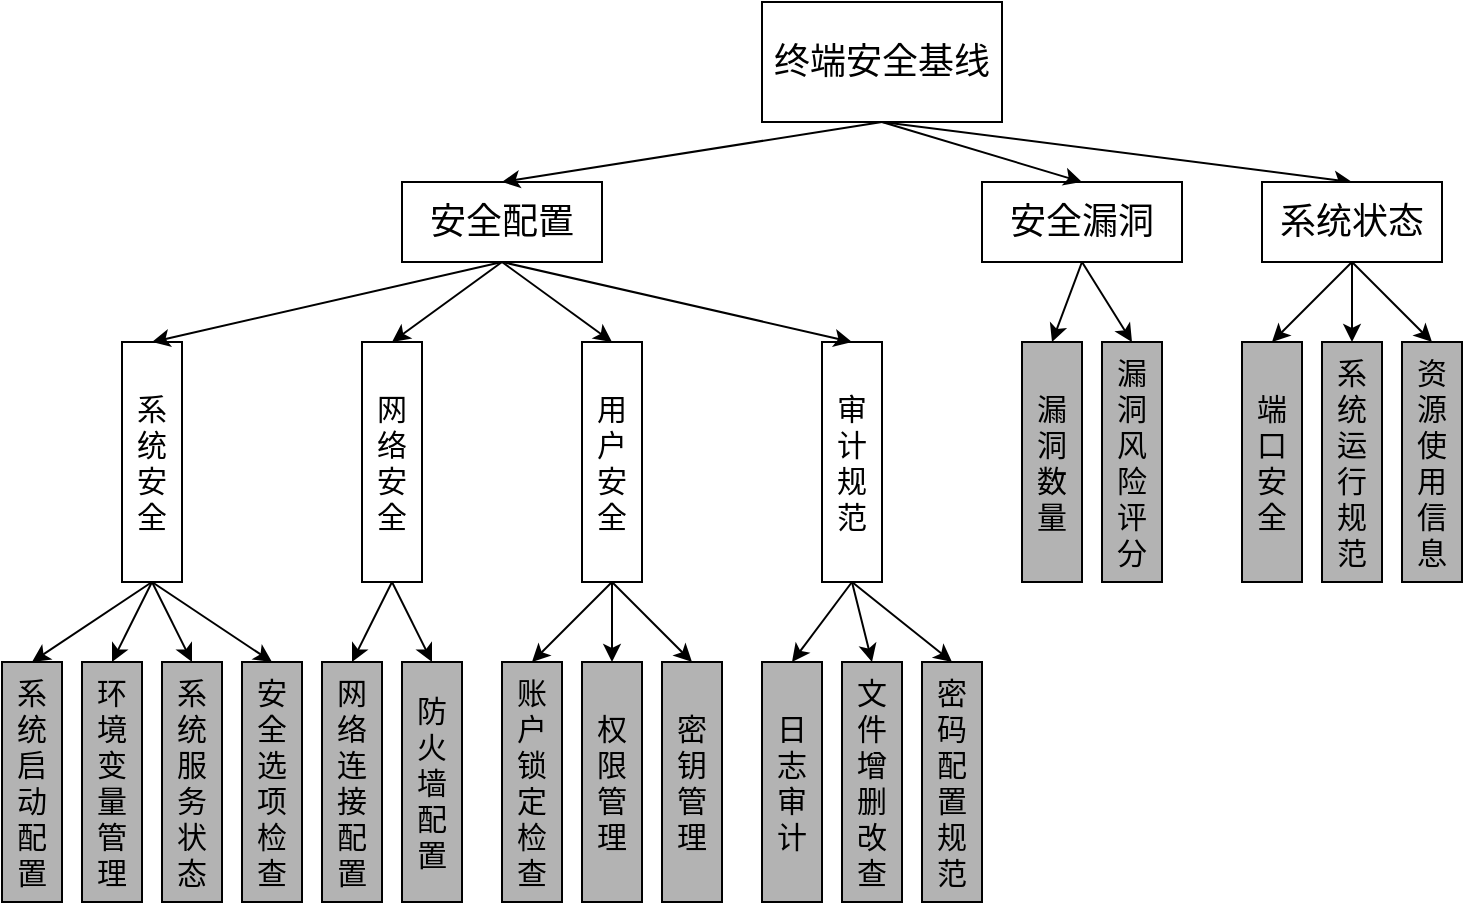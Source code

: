 <mxfile version="23.1.5" type="github">
  <diagram name="第 1 页" id="7WLCvFdmRQFA8rgle5X_">
    <mxGraphModel dx="2022" dy="615" grid="1" gridSize="10" guides="0" tooltips="1" connect="1" arrows="1" fold="1" page="1" pageScale="1" pageWidth="827" pageHeight="1169" math="0" shadow="0">
      <root>
        <mxCell id="0" />
        <mxCell id="1" parent="0" />
        <mxCell id="Bz-Tla62J7vwKGJRI7EW-1" value="&lt;font style=&quot;font-size: 18px;&quot;&gt;终端安全基线&lt;/font&gt;" style="rounded=0;whiteSpace=wrap;html=1;" parent="1" vertex="1">
          <mxGeometry x="330" y="230" width="120" height="60" as="geometry" />
        </mxCell>
        <mxCell id="Bz-Tla62J7vwKGJRI7EW-2" value="&lt;font style=&quot;font-size: 18px;&quot;&gt;安全配置&lt;/font&gt;" style="rounded=0;whiteSpace=wrap;html=1;" parent="1" vertex="1">
          <mxGeometry x="150" y="320" width="100" height="40" as="geometry" />
        </mxCell>
        <mxCell id="Bz-Tla62J7vwKGJRI7EW-3" value="&lt;font style=&quot;font-size: 18px;&quot;&gt;安全漏洞&lt;/font&gt;" style="rounded=0;whiteSpace=wrap;html=1;" parent="1" vertex="1">
          <mxGeometry x="440" y="320" width="100" height="40" as="geometry" />
        </mxCell>
        <mxCell id="Bz-Tla62J7vwKGJRI7EW-5" value="" style="endArrow=classic;html=1;rounded=0;exitX=0.5;exitY=1;exitDx=0;exitDy=0;entryX=0.5;entryY=0;entryDx=0;entryDy=0;" parent="1" source="Bz-Tla62J7vwKGJRI7EW-1" target="Bz-Tla62J7vwKGJRI7EW-2" edge="1">
          <mxGeometry width="50" height="50" relative="1" as="geometry">
            <mxPoint x="-130" y="480" as="sourcePoint" />
            <mxPoint x="-80" y="430" as="targetPoint" />
          </mxGeometry>
        </mxCell>
        <mxCell id="Bz-Tla62J7vwKGJRI7EW-6" value="" style="endArrow=classic;html=1;rounded=0;exitX=0.5;exitY=1;exitDx=0;exitDy=0;entryX=0.5;entryY=0;entryDx=0;entryDy=0;" parent="1" source="Bz-Tla62J7vwKGJRI7EW-1" target="Bz-Tla62J7vwKGJRI7EW-3" edge="1">
          <mxGeometry width="50" height="50" relative="1" as="geometry">
            <mxPoint x="-100" y="490" as="sourcePoint" />
            <mxPoint x="-50" y="440" as="targetPoint" />
          </mxGeometry>
        </mxCell>
        <mxCell id="Bz-Tla62J7vwKGJRI7EW-7" value="" style="endArrow=classic;html=1;rounded=0;exitX=0.5;exitY=1;exitDx=0;exitDy=0;entryX=0.5;entryY=0;entryDx=0;entryDy=0;" parent="1" source="Bz-Tla62J7vwKGJRI7EW-1" target="Bz-Tla62J7vwKGJRI7EW-8" edge="1">
          <mxGeometry width="50" height="50" relative="1" as="geometry">
            <mxPoint x="-60" y="480" as="sourcePoint" />
            <mxPoint x="560" y="360" as="targetPoint" />
          </mxGeometry>
        </mxCell>
        <mxCell id="Bz-Tla62J7vwKGJRI7EW-8" value="&lt;font style=&quot;font-size: 18px;&quot;&gt;系统状态&lt;/font&gt;" style="rounded=0;whiteSpace=wrap;html=1;" parent="1" vertex="1">
          <mxGeometry x="580" y="320" width="90" height="40" as="geometry" />
        </mxCell>
        <mxCell id="Bz-Tla62J7vwKGJRI7EW-9" value="&lt;font style=&quot;font-size: 15px;&quot;&gt;系统安全&lt;/font&gt;" style="rounded=0;whiteSpace=wrap;html=1;" parent="1" vertex="1">
          <mxGeometry x="10" y="400" width="30" height="120" as="geometry" />
        </mxCell>
        <mxCell id="Bz-Tla62J7vwKGJRI7EW-11" value="&lt;font style=&quot;font-size: 15px;&quot;&gt;网络安全&lt;/font&gt;" style="rounded=0;whiteSpace=wrap;html=1;" parent="1" vertex="1">
          <mxGeometry x="130" y="400" width="30" height="120" as="geometry" />
        </mxCell>
        <mxCell id="Bz-Tla62J7vwKGJRI7EW-12" value="&lt;font style=&quot;font-size: 15px;&quot;&gt;端口安全&lt;/font&gt;" style="rounded=0;whiteSpace=wrap;html=1;fillColor=#B3B3B3;" parent="1" vertex="1">
          <mxGeometry x="570" y="400" width="30" height="120" as="geometry" />
        </mxCell>
        <mxCell id="Bz-Tla62J7vwKGJRI7EW-13" value="&lt;font style=&quot;font-size: 15px;&quot;&gt;漏洞数量&lt;/font&gt;" style="rounded=0;whiteSpace=wrap;html=1;fillColor=#B3B3B3;" parent="1" vertex="1">
          <mxGeometry x="460" y="400" width="30" height="120" as="geometry" />
        </mxCell>
        <mxCell id="Bz-Tla62J7vwKGJRI7EW-14" value="&lt;span style=&quot;font-size: 15px;&quot;&gt;漏洞风险评分&lt;/span&gt;" style="rounded=0;whiteSpace=wrap;html=1;fillColor=#B3B3B3;" parent="1" vertex="1">
          <mxGeometry x="500" y="400" width="30" height="120" as="geometry" />
        </mxCell>
        <mxCell id="Bz-Tla62J7vwKGJRI7EW-15" value="&lt;font style=&quot;font-size: 15px;&quot;&gt;用户安全&lt;/font&gt;" style="rounded=0;whiteSpace=wrap;html=1;" parent="1" vertex="1">
          <mxGeometry x="240" y="400" width="30" height="120" as="geometry" />
        </mxCell>
        <mxCell id="Bz-Tla62J7vwKGJRI7EW-16" value="&lt;font style=&quot;font-size: 15px;&quot;&gt;系统运行规范&lt;/font&gt;" style="rounded=0;whiteSpace=wrap;html=1;fillColor=#B3B3B3;" parent="1" vertex="1">
          <mxGeometry x="610" y="400" width="30" height="120" as="geometry" />
        </mxCell>
        <mxCell id="Bz-Tla62J7vwKGJRI7EW-17" value="&lt;span style=&quot;font-size: 15px;&quot;&gt;审计规范&lt;/span&gt;" style="rounded=0;whiteSpace=wrap;html=1;fillColor=#FFFFFF;" parent="1" vertex="1">
          <mxGeometry x="360" y="400" width="30" height="120" as="geometry" />
        </mxCell>
        <mxCell id="Bz-Tla62J7vwKGJRI7EW-19" value="&lt;font style=&quot;font-size: 15px;&quot;&gt;系统启动配置&lt;/font&gt;" style="rounded=0;whiteSpace=wrap;html=1;fillColor=#B3B3B3;" parent="1" vertex="1">
          <mxGeometry x="-50" y="560" width="30" height="120" as="geometry" />
        </mxCell>
        <mxCell id="Bz-Tla62J7vwKGJRI7EW-21" value="" style="endArrow=classic;html=1;rounded=0;exitX=0.5;exitY=1;exitDx=0;exitDy=0;entryX=0.5;entryY=0;entryDx=0;entryDy=0;" parent="1" source="Bz-Tla62J7vwKGJRI7EW-2" target="Bz-Tla62J7vwKGJRI7EW-9" edge="1">
          <mxGeometry width="50" height="50" relative="1" as="geometry">
            <mxPoint x="-240" y="490" as="sourcePoint" />
            <mxPoint x="-190" y="440" as="targetPoint" />
          </mxGeometry>
        </mxCell>
        <mxCell id="Bz-Tla62J7vwKGJRI7EW-25" value="" style="endArrow=classic;html=1;rounded=0;exitX=0.5;exitY=1;exitDx=0;exitDy=0;entryX=0.5;entryY=0;entryDx=0;entryDy=0;" parent="1" source="Bz-Tla62J7vwKGJRI7EW-2" target="Bz-Tla62J7vwKGJRI7EW-11" edge="1">
          <mxGeometry width="50" height="50" relative="1" as="geometry">
            <mxPoint x="-230" y="520" as="sourcePoint" />
            <mxPoint x="-180" y="470" as="targetPoint" />
          </mxGeometry>
        </mxCell>
        <mxCell id="Bz-Tla62J7vwKGJRI7EW-26" value="" style="endArrow=classic;html=1;rounded=0;exitX=0.5;exitY=1;exitDx=0;exitDy=0;entryX=0.5;entryY=0;entryDx=0;entryDy=0;" parent="1" source="Bz-Tla62J7vwKGJRI7EW-2" target="Bz-Tla62J7vwKGJRI7EW-15" edge="1">
          <mxGeometry width="50" height="50" relative="1" as="geometry">
            <mxPoint x="-220" y="530" as="sourcePoint" />
            <mxPoint x="-170" y="480" as="targetPoint" />
          </mxGeometry>
        </mxCell>
        <mxCell id="Bz-Tla62J7vwKGJRI7EW-27" value="" style="endArrow=classic;html=1;rounded=0;exitX=0.5;exitY=1;exitDx=0;exitDy=0;entryX=0.5;entryY=0;entryDx=0;entryDy=0;" parent="1" source="Bz-Tla62J7vwKGJRI7EW-2" target="Bz-Tla62J7vwKGJRI7EW-17" edge="1">
          <mxGeometry width="50" height="50" relative="1" as="geometry">
            <mxPoint x="-130" y="520" as="sourcePoint" />
            <mxPoint x="-80" y="470" as="targetPoint" />
          </mxGeometry>
        </mxCell>
        <mxCell id="Bz-Tla62J7vwKGJRI7EW-28" value="" style="endArrow=classic;html=1;rounded=0;exitX=0.5;exitY=1;exitDx=0;exitDy=0;entryX=0.5;entryY=0;entryDx=0;entryDy=0;" parent="1" source="Bz-Tla62J7vwKGJRI7EW-3" target="Bz-Tla62J7vwKGJRI7EW-13" edge="1">
          <mxGeometry width="50" height="50" relative="1" as="geometry">
            <mxPoint x="-140" y="510" as="sourcePoint" />
            <mxPoint x="-90" y="460" as="targetPoint" />
          </mxGeometry>
        </mxCell>
        <mxCell id="Bz-Tla62J7vwKGJRI7EW-29" value="" style="endArrow=classic;html=1;rounded=0;exitX=0.5;exitY=1;exitDx=0;exitDy=0;entryX=0.5;entryY=0;entryDx=0;entryDy=0;" parent="1" source="Bz-Tla62J7vwKGJRI7EW-3" target="Bz-Tla62J7vwKGJRI7EW-14" edge="1">
          <mxGeometry width="50" height="50" relative="1" as="geometry">
            <mxPoint x="-120" y="550" as="sourcePoint" />
            <mxPoint x="-70" y="500" as="targetPoint" />
          </mxGeometry>
        </mxCell>
        <mxCell id="Bz-Tla62J7vwKGJRI7EW-30" value="" style="endArrow=classic;html=1;rounded=0;exitX=0.5;exitY=1;exitDx=0;exitDy=0;entryX=0.5;entryY=0;entryDx=0;entryDy=0;" parent="1" source="Bz-Tla62J7vwKGJRI7EW-8" target="Bz-Tla62J7vwKGJRI7EW-12" edge="1">
          <mxGeometry width="50" height="50" relative="1" as="geometry">
            <mxPoint x="-170" y="550" as="sourcePoint" />
            <mxPoint x="-120" y="500" as="targetPoint" />
          </mxGeometry>
        </mxCell>
        <mxCell id="Bz-Tla62J7vwKGJRI7EW-31" value="" style="endArrow=classic;html=1;rounded=0;exitX=0.5;exitY=1;exitDx=0;exitDy=0;entryX=0.5;entryY=0;entryDx=0;entryDy=0;" parent="1" source="Bz-Tla62J7vwKGJRI7EW-8" target="Bz-Tla62J7vwKGJRI7EW-16" edge="1">
          <mxGeometry width="50" height="50" relative="1" as="geometry">
            <mxPoint x="-160" y="560" as="sourcePoint" />
            <mxPoint x="-110" y="510" as="targetPoint" />
          </mxGeometry>
        </mxCell>
        <mxCell id="Bz-Tla62J7vwKGJRI7EW-32" value="&lt;font style=&quot;font-size: 15px;&quot;&gt;环境变量管理&lt;/font&gt;" style="rounded=0;whiteSpace=wrap;html=1;fillColor=#B3B3B3;" parent="1" vertex="1">
          <mxGeometry x="-10" y="560" width="30" height="120" as="geometry" />
        </mxCell>
        <mxCell id="Bz-Tla62J7vwKGJRI7EW-33" value="&lt;font style=&quot;font-size: 15px;&quot;&gt;账户锁定检查&lt;/font&gt;" style="rounded=0;whiteSpace=wrap;html=1;fillColor=#B3B3B3;" parent="1" vertex="1">
          <mxGeometry x="200" y="560" width="30" height="120" as="geometry" />
        </mxCell>
        <mxCell id="Bz-Tla62J7vwKGJRI7EW-34" value="&lt;font style=&quot;font-size: 15px;&quot;&gt;权限管理&lt;/font&gt;" style="rounded=0;whiteSpace=wrap;html=1;fillColor=#B3B3B3;" parent="1" vertex="1">
          <mxGeometry x="240" y="560" width="30" height="120" as="geometry" />
        </mxCell>
        <mxCell id="Bz-Tla62J7vwKGJRI7EW-35" value="&lt;font style=&quot;font-size: 15px;&quot;&gt;网络连&lt;br&gt;接配置&lt;/font&gt;" style="rounded=0;whiteSpace=wrap;html=1;fillColor=#B3B3B3;" parent="1" vertex="1">
          <mxGeometry x="110" y="560" width="30" height="120" as="geometry" />
        </mxCell>
        <mxCell id="Bz-Tla62J7vwKGJRI7EW-36" value="&lt;font style=&quot;font-size: 15px;&quot;&gt;系统服务状态&lt;/font&gt;" style="rounded=0;whiteSpace=wrap;html=1;fillColor=#B3B3B3;" parent="1" vertex="1">
          <mxGeometry x="30" y="560" width="30" height="120" as="geometry" />
        </mxCell>
        <mxCell id="Bz-Tla62J7vwKGJRI7EW-37" value="&lt;span style=&quot;font-size: 15px;&quot;&gt;防火墙配置&lt;/span&gt;" style="rounded=0;whiteSpace=wrap;html=1;fillColor=#B3B3B3;" parent="1" vertex="1">
          <mxGeometry x="150" y="560" width="30" height="120" as="geometry" />
        </mxCell>
        <mxCell id="Bz-Tla62J7vwKGJRI7EW-38" value="&lt;font style=&quot;font-size: 15px;&quot;&gt;密钥管理&lt;/font&gt;" style="rounded=0;whiteSpace=wrap;html=1;fillColor=#B3B3B3;" parent="1" vertex="1">
          <mxGeometry x="280" y="560" width="30" height="120" as="geometry" />
        </mxCell>
        <mxCell id="Bz-Tla62J7vwKGJRI7EW-43" value="" style="endArrow=classic;html=1;rounded=0;exitX=0.5;exitY=1;exitDx=0;exitDy=0;entryX=0.5;entryY=0;entryDx=0;entryDy=0;" parent="1" source="Bz-Tla62J7vwKGJRI7EW-9" target="Bz-Tla62J7vwKGJRI7EW-19" edge="1">
          <mxGeometry width="50" height="50" relative="1" as="geometry">
            <mxPoint x="-230" y="520" as="sourcePoint" />
            <mxPoint x="-180" y="470" as="targetPoint" />
          </mxGeometry>
        </mxCell>
        <mxCell id="Bz-Tla62J7vwKGJRI7EW-44" value="" style="endArrow=classic;html=1;rounded=0;exitX=0.5;exitY=1;exitDx=0;exitDy=0;entryX=0.5;entryY=0;entryDx=0;entryDy=0;" parent="1" source="Bz-Tla62J7vwKGJRI7EW-9" target="Bz-Tla62J7vwKGJRI7EW-32" edge="1">
          <mxGeometry width="50" height="50" relative="1" as="geometry">
            <mxPoint x="-200" y="520" as="sourcePoint" />
            <mxPoint x="-150" y="470" as="targetPoint" />
          </mxGeometry>
        </mxCell>
        <mxCell id="Bz-Tla62J7vwKGJRI7EW-45" value="" style="endArrow=classic;html=1;rounded=0;exitX=0.5;exitY=1;exitDx=0;exitDy=0;entryX=0.5;entryY=0;entryDx=0;entryDy=0;" parent="1" source="Bz-Tla62J7vwKGJRI7EW-9" target="Bz-Tla62J7vwKGJRI7EW-36" edge="1">
          <mxGeometry width="50" height="50" relative="1" as="geometry">
            <mxPoint x="-210" y="550" as="sourcePoint" />
            <mxPoint x="-160" y="500" as="targetPoint" />
          </mxGeometry>
        </mxCell>
        <mxCell id="Bz-Tla62J7vwKGJRI7EW-46" value="" style="endArrow=classic;html=1;rounded=0;exitX=0.5;exitY=1;exitDx=0;exitDy=0;entryX=0.5;entryY=0;entryDx=0;entryDy=0;" parent="1" source="Bz-Tla62J7vwKGJRI7EW-11" target="Bz-Tla62J7vwKGJRI7EW-35" edge="1">
          <mxGeometry width="50" height="50" relative="1" as="geometry">
            <mxPoint x="-220" y="550" as="sourcePoint" />
            <mxPoint x="-170" y="500" as="targetPoint" />
          </mxGeometry>
        </mxCell>
        <mxCell id="Bz-Tla62J7vwKGJRI7EW-47" value="" style="endArrow=classic;html=1;rounded=0;exitX=0.5;exitY=1;exitDx=0;exitDy=0;entryX=0.5;entryY=0;entryDx=0;entryDy=0;" parent="1" source="Bz-Tla62J7vwKGJRI7EW-11" target="Bz-Tla62J7vwKGJRI7EW-37" edge="1">
          <mxGeometry width="50" height="50" relative="1" as="geometry">
            <mxPoint x="-170" y="540" as="sourcePoint" />
            <mxPoint x="-120" y="490" as="targetPoint" />
          </mxGeometry>
        </mxCell>
        <mxCell id="Bz-Tla62J7vwKGJRI7EW-48" value="" style="endArrow=classic;html=1;rounded=0;exitX=0.5;exitY=1;exitDx=0;exitDy=0;entryX=0.5;entryY=0;entryDx=0;entryDy=0;" parent="1" source="Bz-Tla62J7vwKGJRI7EW-15" target="Bz-Tla62J7vwKGJRI7EW-33" edge="1">
          <mxGeometry width="50" height="50" relative="1" as="geometry">
            <mxPoint x="-150" y="540" as="sourcePoint" />
            <mxPoint x="-100" y="490" as="targetPoint" />
          </mxGeometry>
        </mxCell>
        <mxCell id="Bz-Tla62J7vwKGJRI7EW-49" value="" style="endArrow=classic;html=1;rounded=0;exitX=0.5;exitY=1;exitDx=0;exitDy=0;entryX=0.5;entryY=0;entryDx=0;entryDy=0;" parent="1" source="Bz-Tla62J7vwKGJRI7EW-15" target="Bz-Tla62J7vwKGJRI7EW-34" edge="1">
          <mxGeometry width="50" height="50" relative="1" as="geometry">
            <mxPoint x="-230" y="550" as="sourcePoint" />
            <mxPoint x="-180" y="500" as="targetPoint" />
          </mxGeometry>
        </mxCell>
        <mxCell id="Bz-Tla62J7vwKGJRI7EW-50" value="" style="endArrow=classic;html=1;rounded=0;exitX=0.5;exitY=1;exitDx=0;exitDy=0;entryX=0.5;entryY=0;entryDx=0;entryDy=0;" parent="1" source="Bz-Tla62J7vwKGJRI7EW-15" target="Bz-Tla62J7vwKGJRI7EW-38" edge="1">
          <mxGeometry width="50" height="50" relative="1" as="geometry">
            <mxPoint x="260" y="530" as="sourcePoint" />
            <mxPoint x="-210" y="490" as="targetPoint" />
          </mxGeometry>
        </mxCell>
        <mxCell id="Bz-Tla62J7vwKGJRI7EW-57" value="&lt;font style=&quot;font-size: 15px;&quot;&gt;资源使用信息&lt;/font&gt;" style="rounded=0;whiteSpace=wrap;html=1;fillColor=#B3B3B3;" parent="1" vertex="1">
          <mxGeometry x="650" y="400" width="30" height="120" as="geometry" />
        </mxCell>
        <mxCell id="Bz-Tla62J7vwKGJRI7EW-60" value="" style="endArrow=classic;html=1;rounded=0;exitX=0.5;exitY=1;exitDx=0;exitDy=0;entryX=0.5;entryY=0;entryDx=0;entryDy=0;" parent="1" source="Bz-Tla62J7vwKGJRI7EW-8" target="Bz-Tla62J7vwKGJRI7EW-57" edge="1">
          <mxGeometry width="50" height="50" relative="1" as="geometry">
            <mxPoint x="-190" y="490" as="sourcePoint" />
            <mxPoint x="-140" y="440" as="targetPoint" />
          </mxGeometry>
        </mxCell>
        <mxCell id="CMwlkTPFqaSBFuKuwbk6-1" value="&lt;font style=&quot;font-size: 15px;&quot;&gt;日志审计&lt;/font&gt;" style="rounded=0;whiteSpace=wrap;html=1;fillColor=#B3B3B3;" parent="1" vertex="1">
          <mxGeometry x="330" y="560" width="30" height="120" as="geometry" />
        </mxCell>
        <mxCell id="CMwlkTPFqaSBFuKuwbk6-2" value="&lt;font style=&quot;font-size: 15px;&quot;&gt;文件增删改查&lt;/font&gt;" style="rounded=0;whiteSpace=wrap;html=1;fillColor=#B3B3B3;" parent="1" vertex="1">
          <mxGeometry x="370" y="560" width="30" height="120" as="geometry" />
        </mxCell>
        <mxCell id="CMwlkTPFqaSBFuKuwbk6-3" value="" style="endArrow=classic;html=1;rounded=0;exitX=0.5;exitY=1;exitDx=0;exitDy=0;entryX=0.5;entryY=0;entryDx=0;entryDy=0;" parent="1" source="Bz-Tla62J7vwKGJRI7EW-17" target="CMwlkTPFqaSBFuKuwbk6-1" edge="1">
          <mxGeometry width="50" height="50" relative="1" as="geometry">
            <mxPoint x="-220" y="530" as="sourcePoint" />
            <mxPoint x="-170" y="480" as="targetPoint" />
          </mxGeometry>
        </mxCell>
        <mxCell id="CMwlkTPFqaSBFuKuwbk6-4" value="" style="endArrow=classic;html=1;rounded=0;exitX=0.5;exitY=1;exitDx=0;exitDy=0;entryX=0.5;entryY=0;entryDx=0;entryDy=0;" parent="1" source="Bz-Tla62J7vwKGJRI7EW-17" target="CMwlkTPFqaSBFuKuwbk6-2" edge="1">
          <mxGeometry width="50" height="50" relative="1" as="geometry">
            <mxPoint x="375" y="530" as="sourcePoint" />
            <mxPoint x="355" y="570" as="targetPoint" />
          </mxGeometry>
        </mxCell>
        <mxCell id="CMwlkTPFqaSBFuKuwbk6-5" value="&lt;font style=&quot;font-size: 15px;&quot;&gt;密码配置规范&lt;/font&gt;" style="rounded=0;whiteSpace=wrap;html=1;fillColor=#B3B3B3;" parent="1" vertex="1">
          <mxGeometry x="410" y="560" width="30" height="120" as="geometry" />
        </mxCell>
        <mxCell id="CMwlkTPFqaSBFuKuwbk6-6" value="" style="endArrow=classic;html=1;rounded=0;exitX=0.5;exitY=1;exitDx=0;exitDy=0;entryX=0.5;entryY=0;entryDx=0;entryDy=0;" parent="1" source="Bz-Tla62J7vwKGJRI7EW-17" target="CMwlkTPFqaSBFuKuwbk6-5" edge="1">
          <mxGeometry width="50" height="50" relative="1" as="geometry">
            <mxPoint x="-300" y="540" as="sourcePoint" />
            <mxPoint x="-250" y="490" as="targetPoint" />
          </mxGeometry>
        </mxCell>
        <mxCell id="CMwlkTPFqaSBFuKuwbk6-7" value="&lt;font style=&quot;font-size: 15px;&quot;&gt;安全选项检查&lt;/font&gt;" style="rounded=0;whiteSpace=wrap;html=1;fillColor=#B3B3B3;" parent="1" vertex="1">
          <mxGeometry x="70" y="560" width="30" height="120" as="geometry" />
        </mxCell>
        <mxCell id="CMwlkTPFqaSBFuKuwbk6-8" value="" style="endArrow=classic;html=1;rounded=0;exitX=0.5;exitY=1;exitDx=0;exitDy=0;entryX=0.5;entryY=0;entryDx=0;entryDy=0;" parent="1" source="Bz-Tla62J7vwKGJRI7EW-9" target="CMwlkTPFqaSBFuKuwbk6-7" edge="1">
          <mxGeometry width="50" height="50" relative="1" as="geometry">
            <mxPoint x="-300" y="530" as="sourcePoint" />
            <mxPoint x="-250" y="480" as="targetPoint" />
          </mxGeometry>
        </mxCell>
      </root>
    </mxGraphModel>
  </diagram>
</mxfile>

